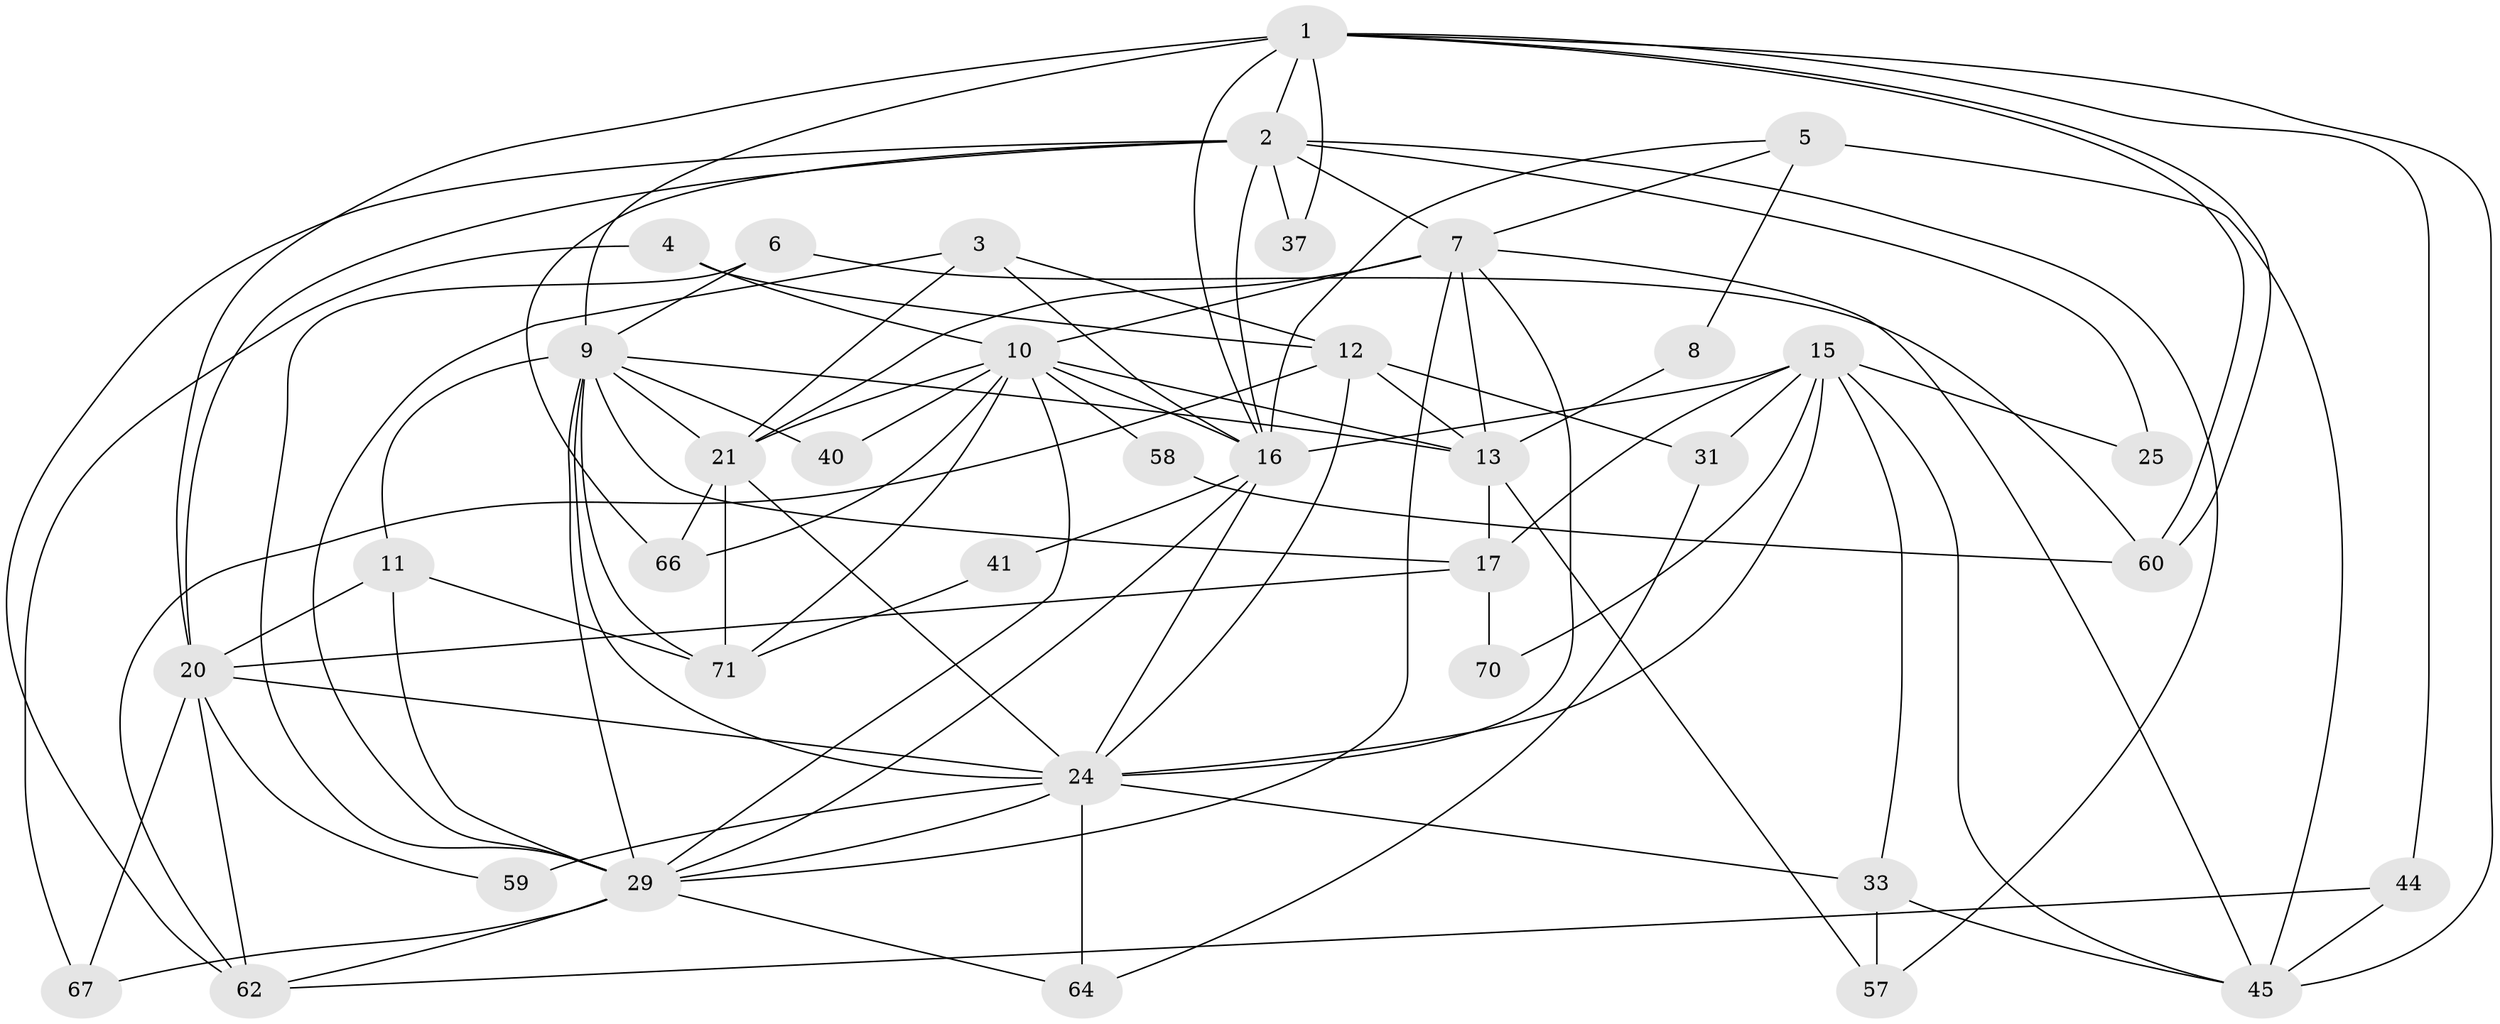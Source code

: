 // original degree distribution, {7: 0.02631578947368421, 6: 0.07894736842105263, 4: 0.27631578947368424, 3: 0.21052631578947367, 2: 0.17105263157894737, 5: 0.21052631578947367, 8: 0.02631578947368421}
// Generated by graph-tools (version 1.1) at 2025/15/03/09/25 04:15:04]
// undirected, 38 vertices, 97 edges
graph export_dot {
graph [start="1"]
  node [color=gray90,style=filled];
  1 [super="+30"];
  2 [super="+34"];
  3;
  4 [super="+52"];
  5;
  6;
  7 [super="+42+51+68"];
  8;
  9 [super="+28"];
  10 [super="+38+46+22"];
  11;
  12 [super="+14+32"];
  13 [super="+50"];
  15 [super="+18"];
  16 [super="+19"];
  17;
  20 [super="+26"];
  21 [super="+56+61"];
  24 [super="+74+43+47+27"];
  25;
  29 [super="+39+49+36"];
  31;
  33;
  37;
  40;
  41;
  44;
  45 [super="+63+76"];
  57;
  58;
  59;
  60;
  62;
  64;
  66;
  67;
  70;
  71 [super="+72"];
  1 -- 60;
  1 -- 60;
  1 -- 44;
  1 -- 2;
  1 -- 37;
  1 -- 9;
  1 -- 45;
  1 -- 20 [weight=2];
  1 -- 16;
  2 -- 62;
  2 -- 7 [weight=2];
  2 -- 25;
  2 -- 37;
  2 -- 16;
  2 -- 66;
  2 -- 20;
  2 -- 57;
  3 -- 21;
  3 -- 29;
  3 -- 12;
  3 -- 16;
  4 -- 67 [weight=2];
  4 -- 10;
  4 -- 12;
  5 -- 16;
  5 -- 8;
  5 -- 45;
  5 -- 7;
  6 -- 29;
  6 -- 60;
  6 -- 9;
  7 -- 45;
  7 -- 29 [weight=2];
  7 -- 24;
  7 -- 21;
  7 -- 10;
  7 -- 13;
  8 -- 13;
  9 -- 71;
  9 -- 40;
  9 -- 11;
  9 -- 13;
  9 -- 17;
  9 -- 24 [weight=3];
  9 -- 29;
  9 -- 21;
  10 -- 58;
  10 -- 71;
  10 -- 29;
  10 -- 66;
  10 -- 21;
  10 -- 40;
  10 -- 13 [weight=2];
  10 -- 16 [weight=2];
  11 -- 71;
  11 -- 20;
  11 -- 29;
  12 -- 31;
  12 -- 62;
  12 -- 24;
  12 -- 13;
  13 -- 57;
  13 -- 17;
  15 -- 17;
  15 -- 24;
  15 -- 16;
  15 -- 33 [weight=2];
  15 -- 70;
  15 -- 25;
  15 -- 31 [weight=2];
  15 -- 45;
  16 -- 24;
  16 -- 41 [weight=2];
  16 -- 29;
  17 -- 70;
  17 -- 20;
  20 -- 62;
  20 -- 67;
  20 -- 24;
  20 -- 59;
  21 -- 24 [weight=2];
  21 -- 66;
  21 -- 71;
  24 -- 64;
  24 -- 33;
  24 -- 29;
  24 -- 59;
  29 -- 64;
  29 -- 67;
  29 -- 62;
  31 -- 64;
  33 -- 57;
  33 -- 45;
  41 -- 71;
  44 -- 62;
  44 -- 45;
  58 -- 60;
}
